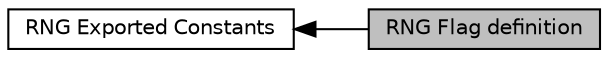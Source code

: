 digraph "RNG Flag definition"
{
  edge [fontname="Helvetica",fontsize="10",labelfontname="Helvetica",labelfontsize="10"];
  node [fontname="Helvetica",fontsize="10",shape=record];
  rankdir=LR;
  Node0 [label="RNG Flag definition",height=0.2,width=0.4,color="black", fillcolor="grey75", style="filled", fontcolor="black"];
  Node1 [label="RNG Exported Constants",height=0.2,width=0.4,color="black", fillcolor="white", style="filled",URL="$group___r_n_g___exported___constants.html"];
  Node1->Node0 [shape=plaintext, dir="back", style="solid"];
}
